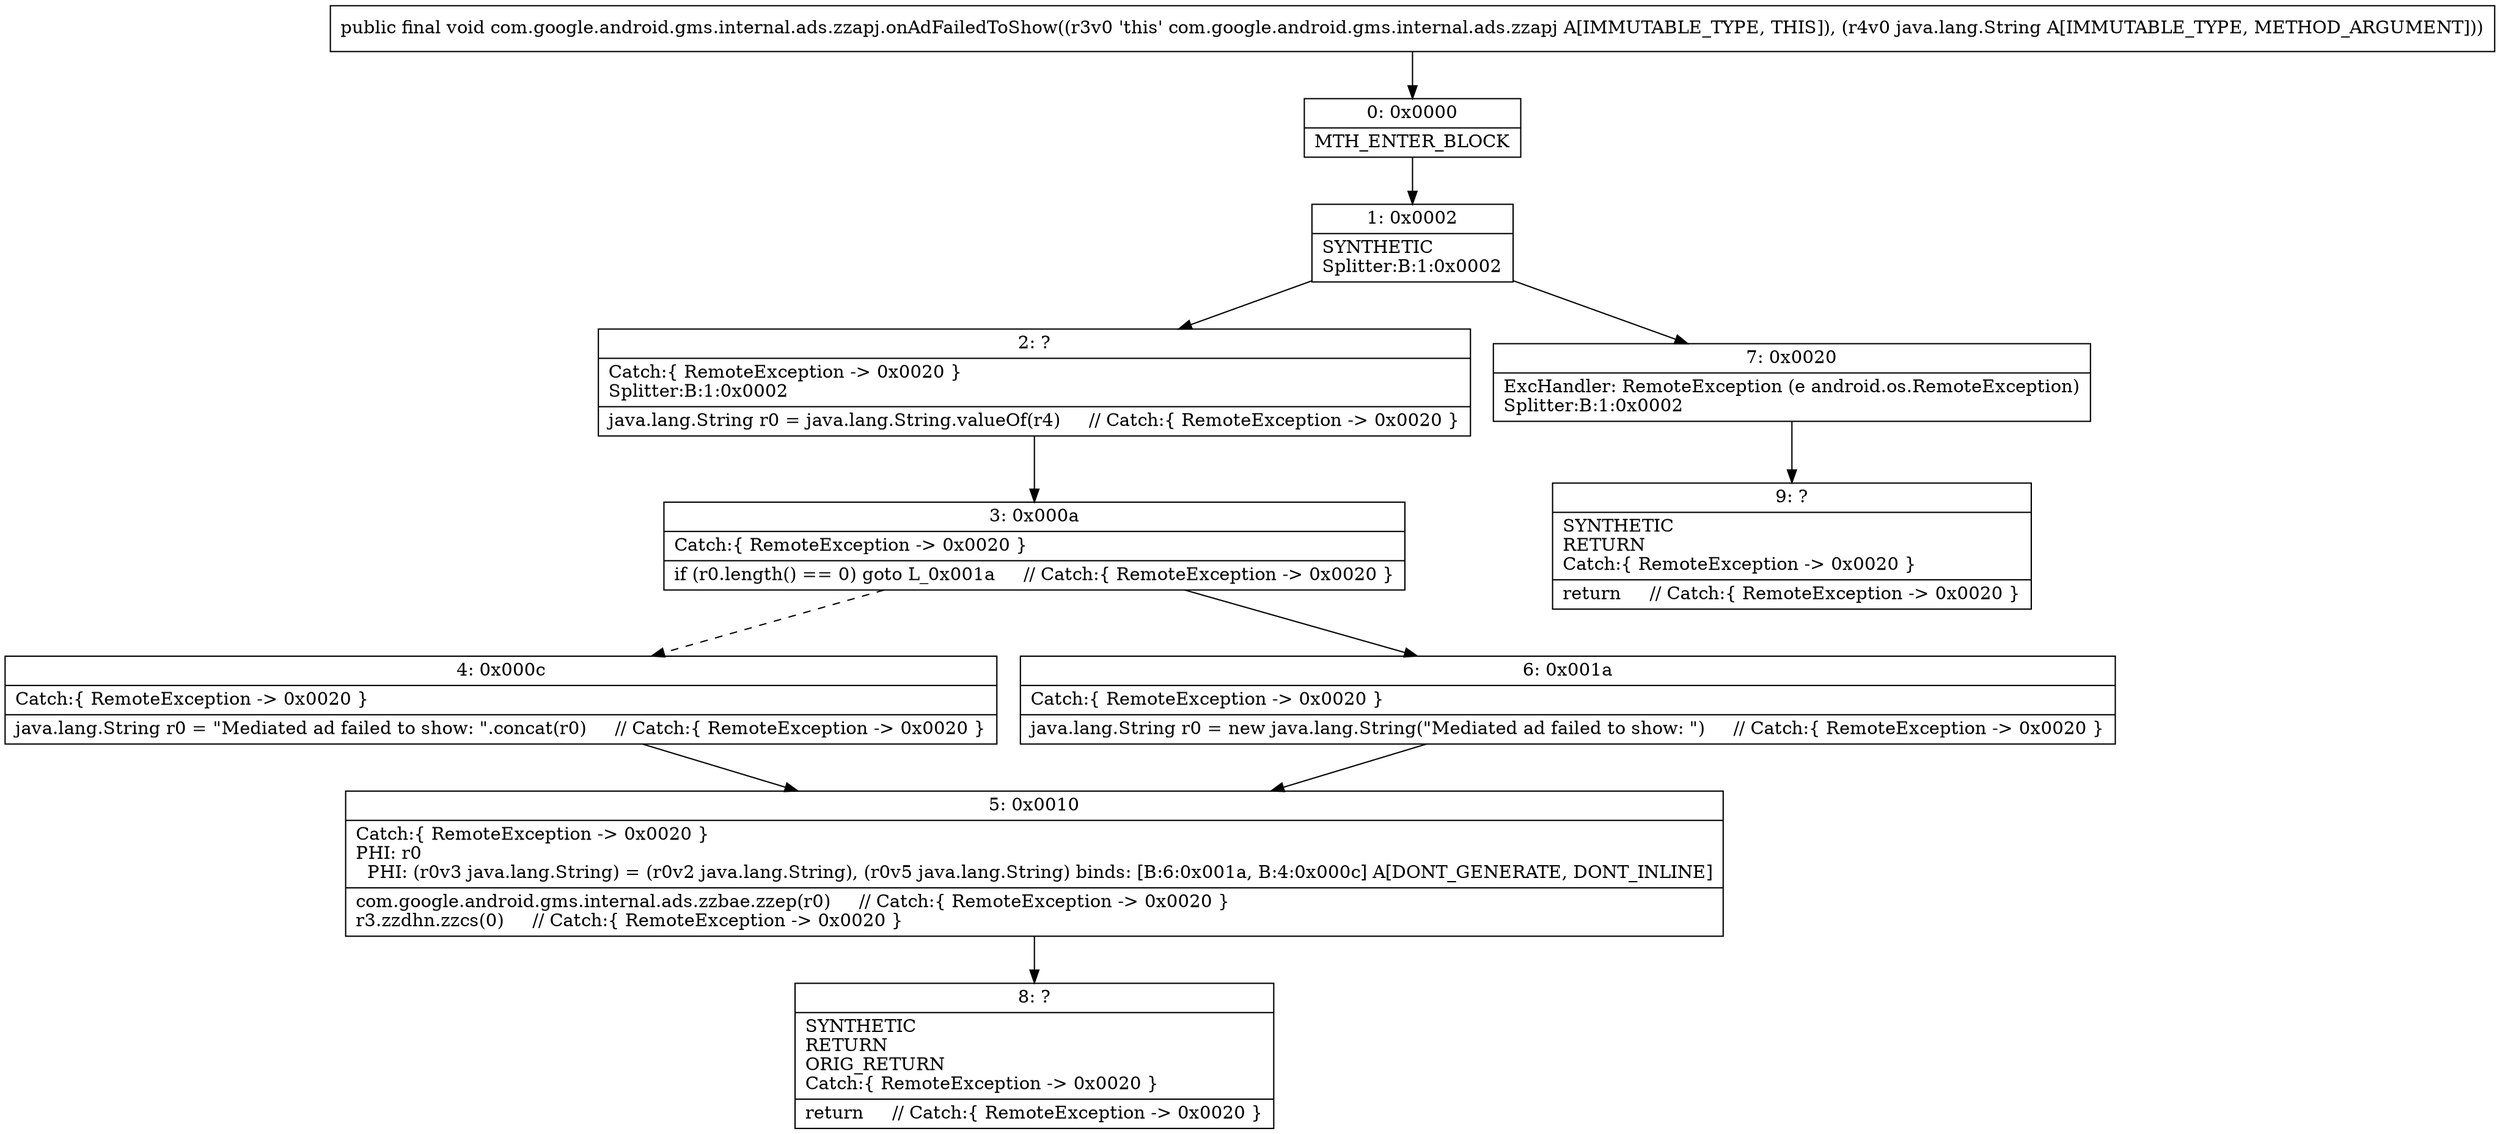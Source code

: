 digraph "CFG forcom.google.android.gms.internal.ads.zzapj.onAdFailedToShow(Ljava\/lang\/String;)V" {
Node_0 [shape=record,label="{0\:\ 0x0000|MTH_ENTER_BLOCK\l}"];
Node_1 [shape=record,label="{1\:\ 0x0002|SYNTHETIC\lSplitter:B:1:0x0002\l}"];
Node_2 [shape=record,label="{2\:\ ?|Catch:\{ RemoteException \-\> 0x0020 \}\lSplitter:B:1:0x0002\l|java.lang.String r0 = java.lang.String.valueOf(r4)     \/\/ Catch:\{ RemoteException \-\> 0x0020 \}\l}"];
Node_3 [shape=record,label="{3\:\ 0x000a|Catch:\{ RemoteException \-\> 0x0020 \}\l|if (r0.length() == 0) goto L_0x001a     \/\/ Catch:\{ RemoteException \-\> 0x0020 \}\l}"];
Node_4 [shape=record,label="{4\:\ 0x000c|Catch:\{ RemoteException \-\> 0x0020 \}\l|java.lang.String r0 = \"Mediated ad failed to show: \".concat(r0)     \/\/ Catch:\{ RemoteException \-\> 0x0020 \}\l}"];
Node_5 [shape=record,label="{5\:\ 0x0010|Catch:\{ RemoteException \-\> 0x0020 \}\lPHI: r0 \l  PHI: (r0v3 java.lang.String) = (r0v2 java.lang.String), (r0v5 java.lang.String) binds: [B:6:0x001a, B:4:0x000c] A[DONT_GENERATE, DONT_INLINE]\l|com.google.android.gms.internal.ads.zzbae.zzep(r0)     \/\/ Catch:\{ RemoteException \-\> 0x0020 \}\lr3.zzdhn.zzcs(0)     \/\/ Catch:\{ RemoteException \-\> 0x0020 \}\l}"];
Node_6 [shape=record,label="{6\:\ 0x001a|Catch:\{ RemoteException \-\> 0x0020 \}\l|java.lang.String r0 = new java.lang.String(\"Mediated ad failed to show: \")     \/\/ Catch:\{ RemoteException \-\> 0x0020 \}\l}"];
Node_7 [shape=record,label="{7\:\ 0x0020|ExcHandler: RemoteException (e android.os.RemoteException)\lSplitter:B:1:0x0002\l}"];
Node_8 [shape=record,label="{8\:\ ?|SYNTHETIC\lRETURN\lORIG_RETURN\lCatch:\{ RemoteException \-\> 0x0020 \}\l|return     \/\/ Catch:\{ RemoteException \-\> 0x0020 \}\l}"];
Node_9 [shape=record,label="{9\:\ ?|SYNTHETIC\lRETURN\lCatch:\{ RemoteException \-\> 0x0020 \}\l|return     \/\/ Catch:\{ RemoteException \-\> 0x0020 \}\l}"];
MethodNode[shape=record,label="{public final void com.google.android.gms.internal.ads.zzapj.onAdFailedToShow((r3v0 'this' com.google.android.gms.internal.ads.zzapj A[IMMUTABLE_TYPE, THIS]), (r4v0 java.lang.String A[IMMUTABLE_TYPE, METHOD_ARGUMENT])) }"];
MethodNode -> Node_0;
Node_0 -> Node_1;
Node_1 -> Node_2;
Node_1 -> Node_7;
Node_2 -> Node_3;
Node_3 -> Node_4[style=dashed];
Node_3 -> Node_6;
Node_4 -> Node_5;
Node_5 -> Node_8;
Node_6 -> Node_5;
Node_7 -> Node_9;
}


